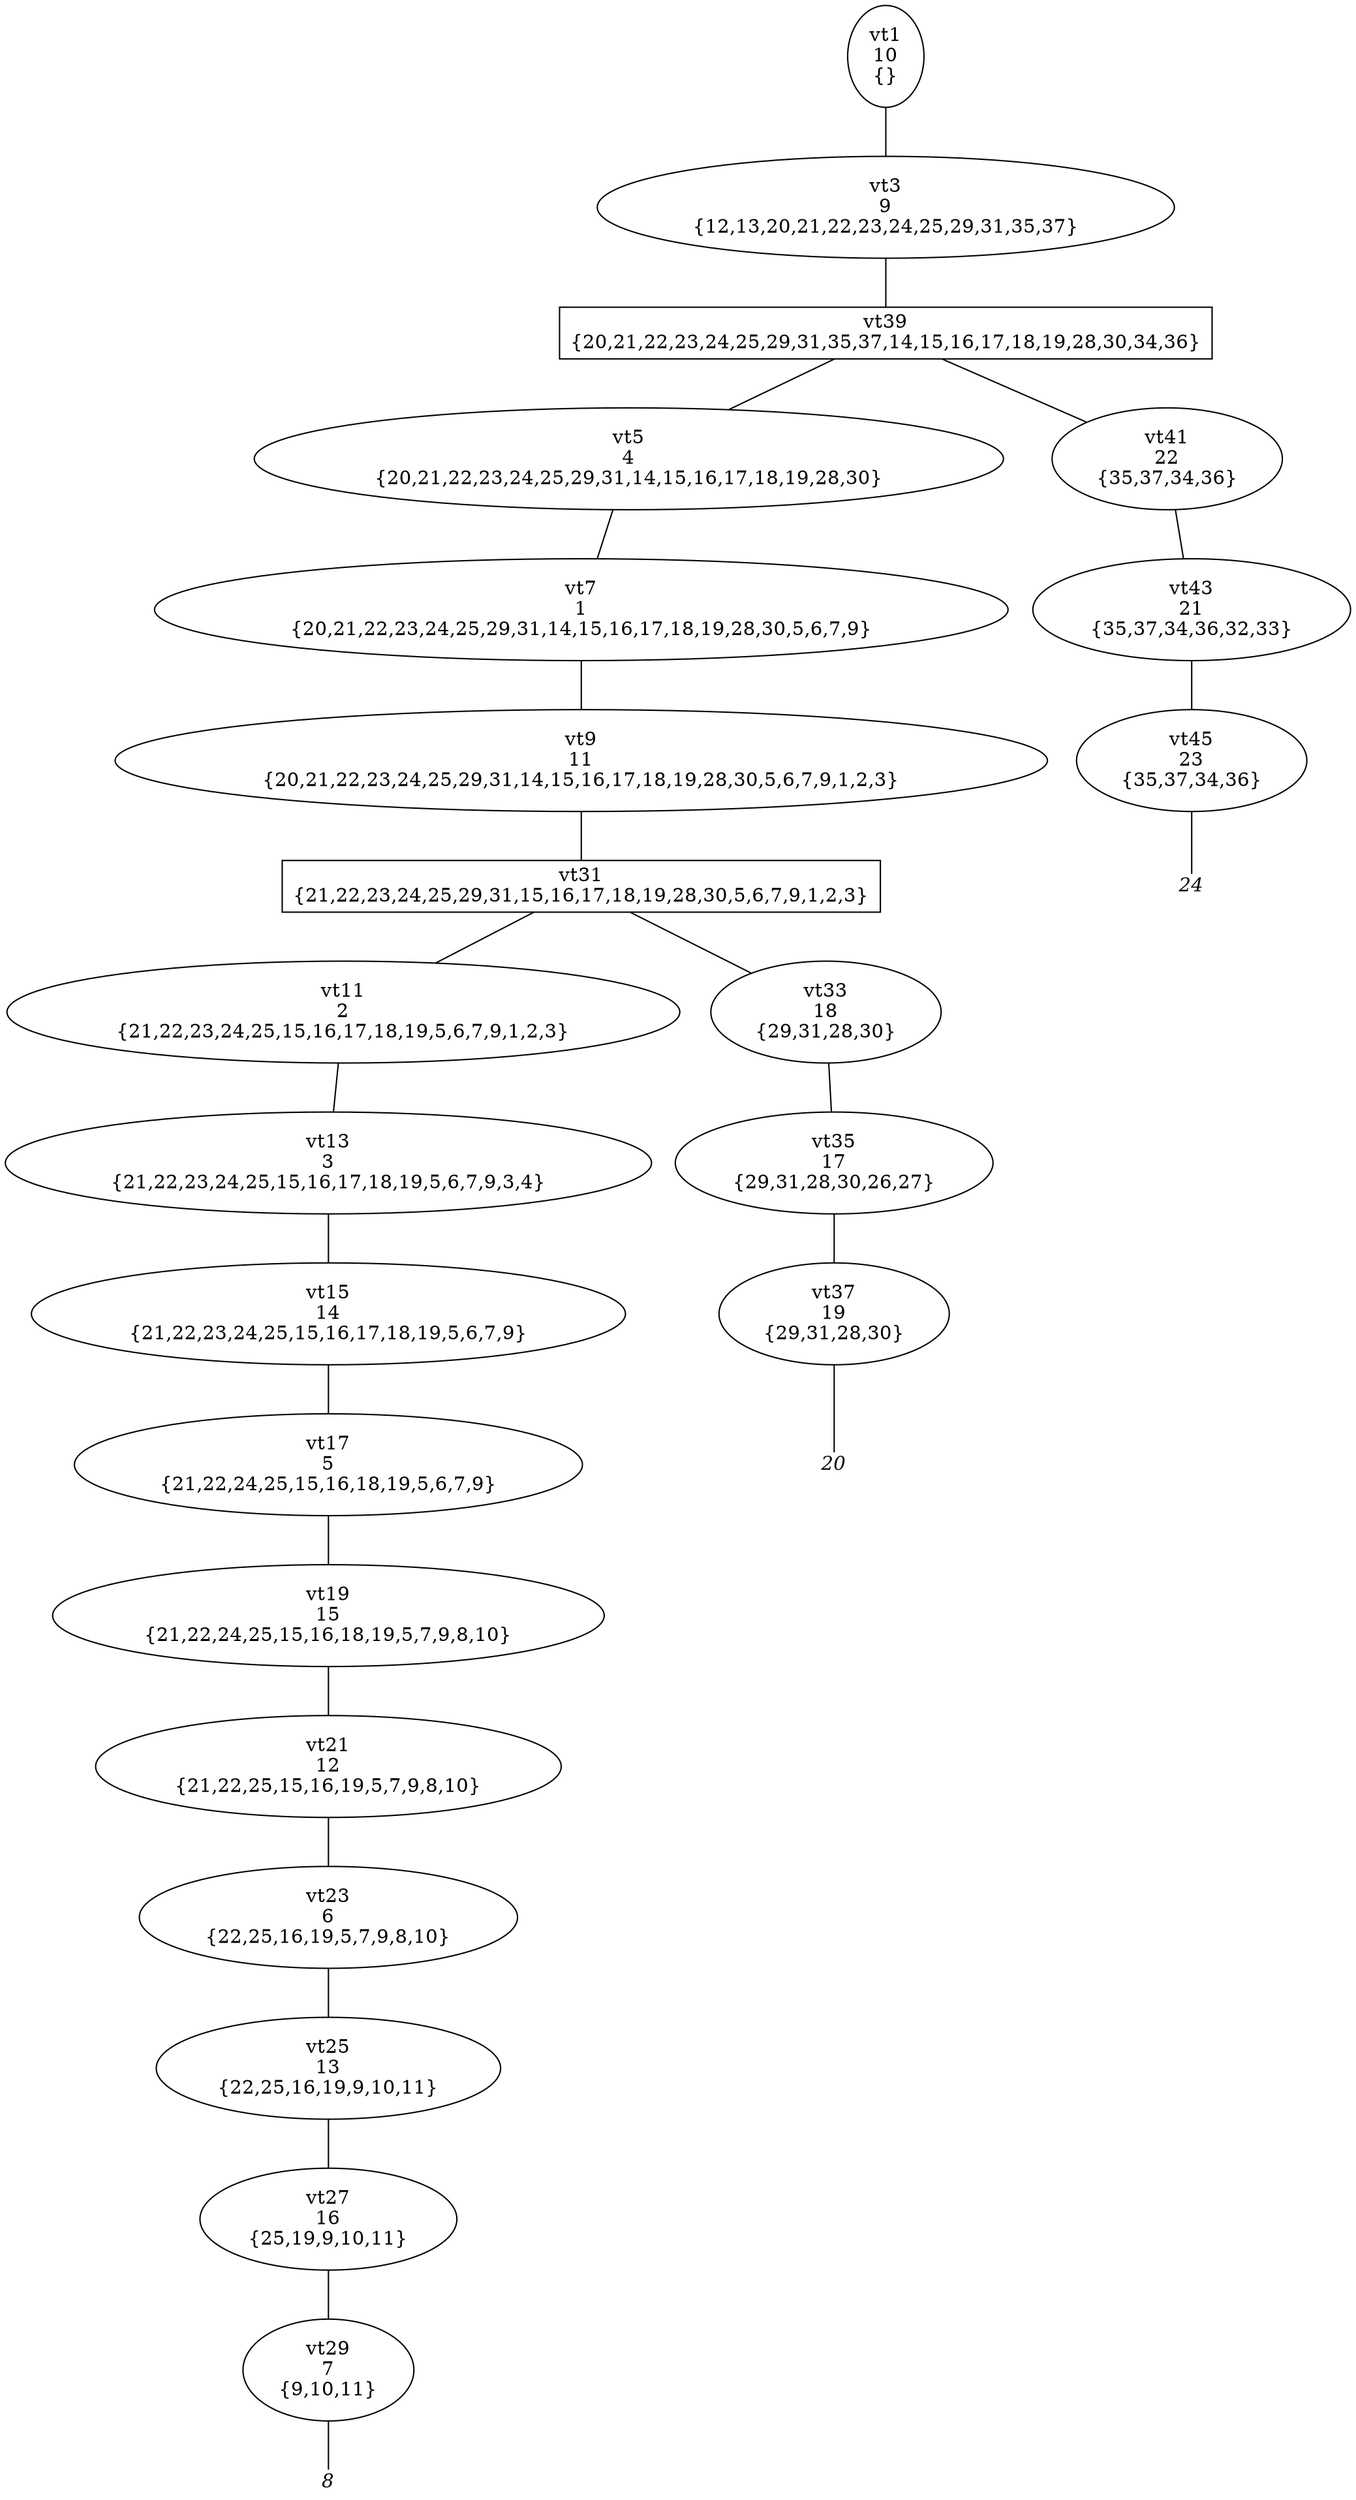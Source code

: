 
digraph vtree {

overlap=false

n1 [label="vt1
10
{}",shape="ellipse"]; 
n3 [label="vt3
9
{12,13,20,21,22,23,24,25,29,31,35,37}",shape="ellipse"]; 
n39 [label="vt39
{20,21,22,23,24,25,29,31,35,37,14,15,16,17,18,19,28,30,34,36}",shape="box"]; 
n5 [label="vt5
4
{20,21,22,23,24,25,29,31,14,15,16,17,18,19,28,30}",shape="ellipse"]; 
n7 [label="vt7
1
{20,21,22,23,24,25,29,31,14,15,16,17,18,19,28,30,5,6,7,9}",shape="ellipse"]; 
n9 [label="vt9
11
{20,21,22,23,24,25,29,31,14,15,16,17,18,19,28,30,5,6,7,9,1,2,3}",shape="ellipse"]; 
n31 [label="vt31
{21,22,23,24,25,29,31,15,16,17,18,19,28,30,5,6,7,9,1,2,3}",shape="box"]; 
n11 [label="vt11
2
{21,22,23,24,25,15,16,17,18,19,5,6,7,9,1,2,3}",shape="ellipse"]; 
n13 [label="vt13
3
{21,22,23,24,25,15,16,17,18,19,5,6,7,9,3,4}",shape="ellipse"]; 
n15 [label="vt15
14
{21,22,23,24,25,15,16,17,18,19,5,6,7,9}",shape="ellipse"]; 
n17 [label="vt17
5
{21,22,24,25,15,16,18,19,5,6,7,9}",shape="ellipse"]; 
n19 [label="vt19
15
{21,22,24,25,15,16,18,19,5,7,9,8,10}",shape="ellipse"]; 
n21 [label="vt21
12
{21,22,25,15,16,19,5,7,9,8,10}",shape="ellipse"]; 
n23 [label="vt23
6
{22,25,16,19,5,7,9,8,10}",shape="ellipse"]; 
n25 [label="vt25
13
{22,25,16,19,9,10,11}",shape="ellipse"]; 
n27 [label="vt27
16
{25,19,9,10,11}",shape="ellipse"]; 
n29 [label="vt29
7
{9,10,11}",shape="ellipse"]; 
n30 [label="8",fontname="Times-Italic",fontsize=14,shape=plaintext,fixedsize=true,width=.25,height=.25]; 
n33 [label="vt33
18
{29,31,28,30}",shape="ellipse"]; 
n35 [label="vt35
17
{29,31,28,30,26,27}",shape="ellipse"]; 
n37 [label="vt37
19
{29,31,28,30}",shape="ellipse"]; 
n38 [label="20",fontname="Times-Italic",fontsize=14,shape=plaintext,fixedsize=true,width=.25,height=.25]; 
n41 [label="vt41
22
{35,37,34,36}",shape="ellipse"]; 
n43 [label="vt43
21
{35,37,34,36,32,33}",shape="ellipse"]; 
n45 [label="vt45
23
{35,37,34,36}",shape="ellipse"]; 
n46 [label="24",fontname="Times-Italic",fontsize=14,shape=plaintext,fixedsize=true,width=.25,height=.25]; 
n1->n3 [arrowhead=none];
n3->n39 [arrowhead=none];
n39->n5 [arrowhead=none];
n5->n7 [arrowhead=none];
n7->n9 [arrowhead=none];
n9->n31 [arrowhead=none];
n31->n11 [arrowhead=none];
n11->n13 [arrowhead=none];
n13->n15 [arrowhead=none];
n15->n17 [arrowhead=none];
n17->n19 [arrowhead=none];
n19->n21 [arrowhead=none];
n21->n23 [arrowhead=none];
n23->n25 [arrowhead=none];
n25->n27 [arrowhead=none];
n27->n29 [arrowhead=none];
n29->n30 [arrowhead=none];
n31->n33 [arrowhead=none];
n33->n35 [arrowhead=none];
n35->n37 [arrowhead=none];
n37->n38 [arrowhead=none];
n39->n41 [arrowhead=none];
n41->n43 [arrowhead=none];
n43->n45 [arrowhead=none];
n45->n46 [arrowhead=none];


}